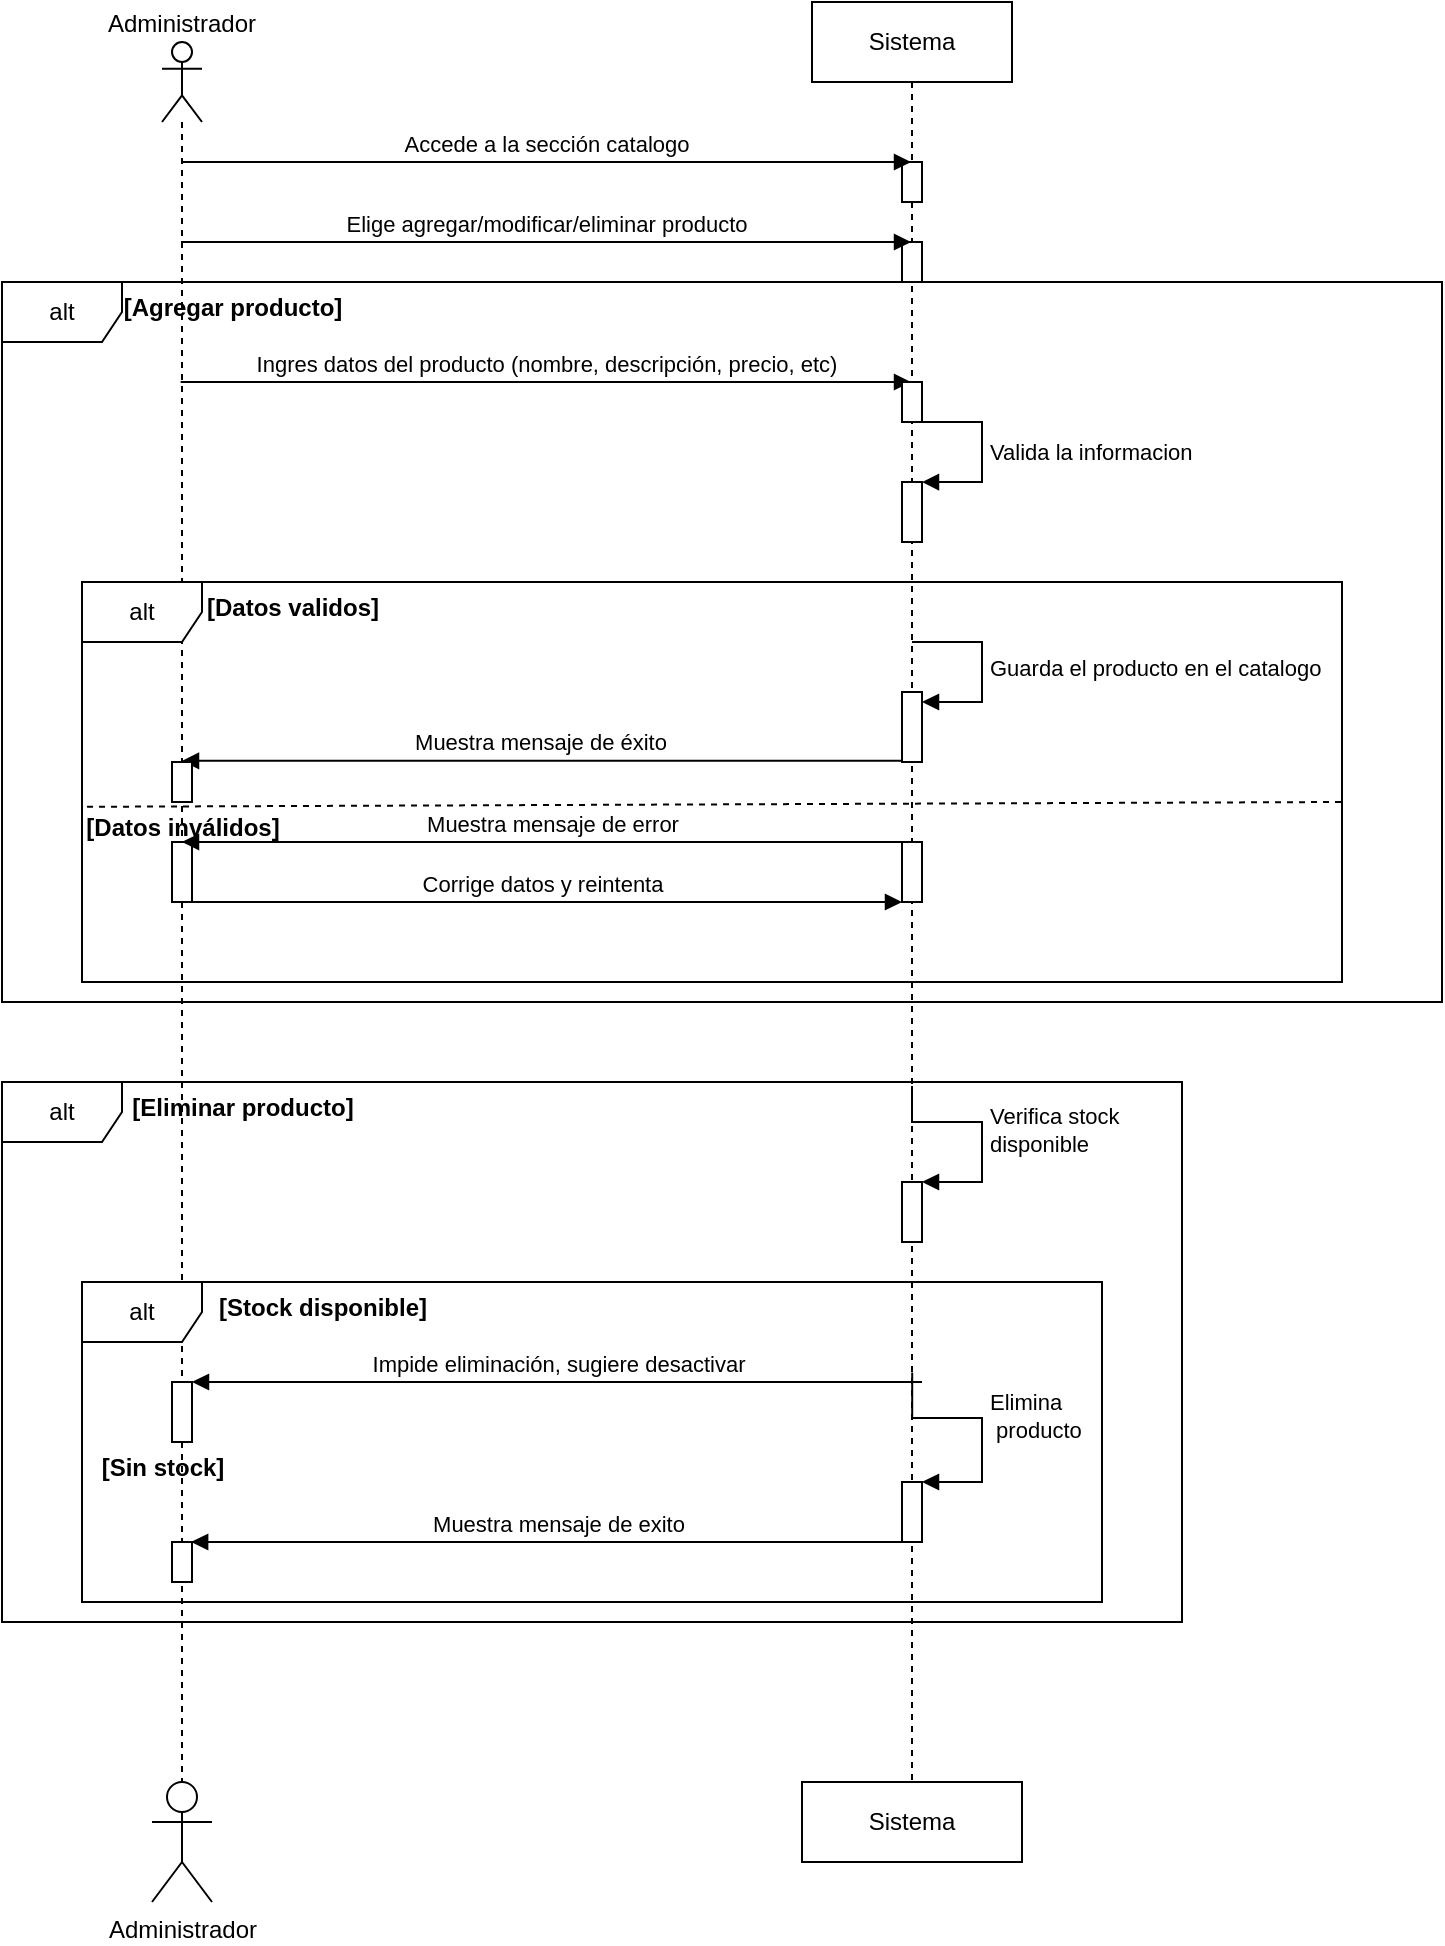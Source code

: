 <mxfile version="26.1.0">
  <diagram name="Page-1" id="2YBvvXClWsGukQMizWep">
    <mxGraphModel grid="1" page="1" gridSize="10" guides="1" tooltips="1" connect="1" arrows="1" fold="1" pageScale="1" pageWidth="850" pageHeight="1100" math="0" shadow="0">
      <root>
        <mxCell id="0" />
        <mxCell id="1" parent="0" />
        <mxCell id="kfOWuWQR7v8aWOptGOJp-2" value="Administrador" style="shape=umlLifeline;perimeter=lifelinePerimeter;whiteSpace=wrap;html=1;container=1;dropTarget=0;collapsible=0;recursiveResize=0;outlineConnect=0;portConstraint=eastwest;newEdgeStyle={&quot;curved&quot;:0,&quot;rounded&quot;:0};participant=umlActor;labelPosition=center;verticalLabelPosition=top;align=center;verticalAlign=bottom;" vertex="1" parent="1">
          <mxGeometry x="170" y="120" width="20" height="870" as="geometry" />
        </mxCell>
        <mxCell id="kfOWuWQR7v8aWOptGOJp-28" value="" style="html=1;points=[[0,0,0,0,5],[0,1,0,0,-5],[1,0,0,0,5],[1,1,0,0,-5]];perimeter=orthogonalPerimeter;outlineConnect=0;targetShapes=umlLifeline;portConstraint=eastwest;newEdgeStyle={&quot;curved&quot;:0,&quot;rounded&quot;:0};" vertex="1" parent="kfOWuWQR7v8aWOptGOJp-2">
          <mxGeometry x="5" y="400" width="10" height="30" as="geometry" />
        </mxCell>
        <mxCell id="kfOWuWQR7v8aWOptGOJp-39" value="" style="html=1;points=[[0,0,0,0,5],[0,1,0,0,-5],[1,0,0,0,5],[1,1,0,0,-5]];perimeter=orthogonalPerimeter;outlineConnect=0;targetShapes=umlLifeline;portConstraint=eastwest;newEdgeStyle={&quot;curved&quot;:0,&quot;rounded&quot;:0};" vertex="1" parent="kfOWuWQR7v8aWOptGOJp-2">
          <mxGeometry x="5" y="750" width="10" height="20" as="geometry" />
        </mxCell>
        <mxCell id="kfOWuWQR7v8aWOptGOJp-3" value="Sistema" style="shape=umlLifeline;perimeter=lifelinePerimeter;whiteSpace=wrap;html=1;container=1;dropTarget=0;collapsible=0;recursiveResize=0;outlineConnect=0;portConstraint=eastwest;newEdgeStyle={&quot;curved&quot;:0,&quot;rounded&quot;:0};" vertex="1" parent="1">
          <mxGeometry x="495" y="100" width="100" height="890" as="geometry" />
        </mxCell>
        <mxCell id="kfOWuWQR7v8aWOptGOJp-24" value="" style="html=1;points=[[0,0,0,0,5],[0,1,0,0,-5],[1,0,0,0,5],[1,1,0,0,-5]];perimeter=orthogonalPerimeter;outlineConnect=0;targetShapes=umlLifeline;portConstraint=eastwest;newEdgeStyle={&quot;curved&quot;:0,&quot;rounded&quot;:0};" vertex="1" parent="kfOWuWQR7v8aWOptGOJp-3">
          <mxGeometry x="45" y="80" width="10" height="20" as="geometry" />
        </mxCell>
        <mxCell id="kfOWuWQR7v8aWOptGOJp-25" value="" style="html=1;points=[[0,0,0,0,5],[0,1,0,0,-5],[1,0,0,0,5],[1,1,0,0,-5]];perimeter=orthogonalPerimeter;outlineConnect=0;targetShapes=umlLifeline;portConstraint=eastwest;newEdgeStyle={&quot;curved&quot;:0,&quot;rounded&quot;:0};" vertex="1" parent="kfOWuWQR7v8aWOptGOJp-3">
          <mxGeometry x="45" y="120" width="10" height="20" as="geometry" />
        </mxCell>
        <mxCell id="kfOWuWQR7v8aWOptGOJp-35" value="" style="html=1;points=[[0,0,0,0,5],[0,1,0,0,-5],[1,0,0,0,5],[1,1,0,0,-5]];perimeter=orthogonalPerimeter;outlineConnect=0;targetShapes=umlLifeline;portConstraint=eastwest;newEdgeStyle={&quot;curved&quot;:0,&quot;rounded&quot;:0};" vertex="1" parent="kfOWuWQR7v8aWOptGOJp-3">
          <mxGeometry x="45" y="740" width="10" height="30" as="geometry" />
        </mxCell>
        <mxCell id="kfOWuWQR7v8aWOptGOJp-36" value="Elimina&lt;div&gt;&amp;nbsp;producto&lt;/div&gt;" style="html=1;align=left;spacingLeft=2;endArrow=block;rounded=0;edgeStyle=orthogonalEdgeStyle;curved=0;rounded=0;exitX=0.501;exitY=0.77;exitDx=0;exitDy=0;exitPerimeter=0;" edge="1" parent="kfOWuWQR7v8aWOptGOJp-3" source="kfOWuWQR7v8aWOptGOJp-3" target="kfOWuWQR7v8aWOptGOJp-35">
          <mxGeometry x="-0.037" relative="1" as="geometry">
            <mxPoint x="55" y="710" as="sourcePoint" />
            <Array as="points">
              <mxPoint x="85" y="708" />
              <mxPoint x="85" y="740" />
            </Array>
            <mxPoint x="60" y="740" as="targetPoint" />
            <mxPoint y="-1" as="offset" />
          </mxGeometry>
        </mxCell>
        <mxCell id="kfOWuWQR7v8aWOptGOJp-4" value="Accede a la sección catalogo" style="html=1;verticalAlign=bottom;endArrow=block;curved=0;rounded=0;" edge="1" parent="1" target="kfOWuWQR7v8aWOptGOJp-3">
          <mxGeometry width="80" relative="1" as="geometry">
            <mxPoint x="179.5" y="180" as="sourcePoint" />
            <mxPoint x="469.5" y="180" as="targetPoint" />
          </mxGeometry>
        </mxCell>
        <mxCell id="kfOWuWQR7v8aWOptGOJp-6" value="Elige agregar/modificar/eliminar producto" style="html=1;verticalAlign=bottom;endArrow=block;curved=0;rounded=0;" edge="1" parent="1" target="kfOWuWQR7v8aWOptGOJp-3">
          <mxGeometry width="80" relative="1" as="geometry">
            <mxPoint x="179.5" y="220" as="sourcePoint" />
            <mxPoint x="509.5" y="220" as="targetPoint" />
          </mxGeometry>
        </mxCell>
        <mxCell id="kfOWuWQR7v8aWOptGOJp-7" value="alt" style="shape=umlFrame;whiteSpace=wrap;html=1;pointerEvents=0;" vertex="1" parent="1">
          <mxGeometry x="90" y="240" width="720" height="360" as="geometry" />
        </mxCell>
        <mxCell id="kfOWuWQR7v8aWOptGOJp-11" value="Ingres datos del producto (nombre, descripción, precio, etc)" style="html=1;verticalAlign=bottom;endArrow=block;curved=0;rounded=0;" edge="1" parent="1">
          <mxGeometry width="80" relative="1" as="geometry">
            <mxPoint x="179.324" y="290.0" as="sourcePoint" />
            <mxPoint x="544.5" y="290.0" as="targetPoint" />
          </mxGeometry>
        </mxCell>
        <mxCell id="kfOWuWQR7v8aWOptGOJp-12" value="" style="html=1;points=[[0,0,0,0,5],[0,1,0,0,-5],[1,0,0,0,5],[1,1,0,0,-5]];perimeter=orthogonalPerimeter;outlineConnect=0;targetShapes=umlLifeline;portConstraint=eastwest;newEdgeStyle={&quot;curved&quot;:0,&quot;rounded&quot;:0};" vertex="1" parent="1">
          <mxGeometry x="540" y="290" width="10" height="20" as="geometry" />
        </mxCell>
        <mxCell id="kfOWuWQR7v8aWOptGOJp-13" value="Valida la informacion" style="html=1;align=left;spacingLeft=2;endArrow=block;rounded=0;edgeStyle=orthogonalEdgeStyle;curved=0;rounded=0;entryX=1;entryY=0.001;entryDx=0;entryDy=0;entryPerimeter=0;" edge="1" parent="1" target="kfOWuWQR7v8aWOptGOJp-14">
          <mxGeometry relative="1" as="geometry">
            <mxPoint x="550" y="309.97" as="sourcePoint" />
            <Array as="points">
              <mxPoint x="580" y="310" />
              <mxPoint x="580" y="340" />
            </Array>
            <mxPoint x="555" y="340.029" as="targetPoint" />
          </mxGeometry>
        </mxCell>
        <mxCell id="kfOWuWQR7v8aWOptGOJp-14" value="" style="html=1;points=[[0,0,0,0,5],[0,1,0,0,-5],[1,0,0,0,5],[1,1,0,0,-5]];perimeter=orthogonalPerimeter;outlineConnect=0;targetShapes=umlLifeline;portConstraint=eastwest;newEdgeStyle={&quot;curved&quot;:0,&quot;rounded&quot;:0};" vertex="1" parent="1">
          <mxGeometry x="540" y="340" width="10" height="30" as="geometry" />
        </mxCell>
        <mxCell id="kfOWuWQR7v8aWOptGOJp-15" value="alt" style="shape=umlFrame;whiteSpace=wrap;html=1;pointerEvents=0;" vertex="1" parent="1">
          <mxGeometry x="130" y="390" width="630" height="200" as="geometry" />
        </mxCell>
        <mxCell id="kfOWuWQR7v8aWOptGOJp-18" value="Muestra mensaje de éxito" style="html=1;verticalAlign=bottom;endArrow=block;curved=0;rounded=0;" edge="1" parent="1">
          <mxGeometry x="0.027" width="80" relative="1" as="geometry">
            <mxPoint x="550" y="479.41" as="sourcePoint" />
            <mxPoint x="180" y="479.41" as="targetPoint" />
            <mxPoint x="-1" as="offset" />
          </mxGeometry>
        </mxCell>
        <mxCell id="kfOWuWQR7v8aWOptGOJp-19" value="" style="endArrow=none;dashed=1;html=1;rounded=0;entryX=1.002;entryY=0.491;entryDx=0;entryDy=0;entryPerimeter=0;exitX=0.004;exitY=0.562;exitDx=0;exitDy=0;exitPerimeter=0;" edge="1" parent="1" source="kfOWuWQR7v8aWOptGOJp-15">
          <mxGeometry width="50" height="50" relative="1" as="geometry">
            <mxPoint x="173.77" y="501.86" as="sourcePoint" />
            <mxPoint x="760" y="500.0" as="targetPoint" />
          </mxGeometry>
        </mxCell>
        <mxCell id="kfOWuWQR7v8aWOptGOJp-20" value="Muestra mensaje de error" style="html=1;verticalAlign=bottom;endArrow=block;curved=0;rounded=0;" edge="1" parent="1" target="kfOWuWQR7v8aWOptGOJp-2">
          <mxGeometry width="80" relative="1" as="geometry">
            <mxPoint x="550" y="520" as="sourcePoint" />
            <mxPoint x="210.004" y="520.0" as="targetPoint" />
          </mxGeometry>
        </mxCell>
        <mxCell id="kfOWuWQR7v8aWOptGOJp-21" value="Corrige datos y reintenta" style="html=1;verticalAlign=bottom;endArrow=block;curved=0;rounded=0;" edge="1" parent="1">
          <mxGeometry x="0.014" width="80" relative="1" as="geometry">
            <mxPoint x="174.824" y="550.0" as="sourcePoint" />
            <mxPoint x="540" y="550.0" as="targetPoint" />
            <mxPoint as="offset" />
          </mxGeometry>
        </mxCell>
        <mxCell id="kfOWuWQR7v8aWOptGOJp-22" value="" style="html=1;points=[[0,0,0,0,5],[0,1,0,0,-5],[1,0,0,0,5],[1,1,0,0,-5]];perimeter=orthogonalPerimeter;outlineConnect=0;targetShapes=umlLifeline;portConstraint=eastwest;newEdgeStyle={&quot;curved&quot;:0,&quot;rounded&quot;:0};" vertex="1" parent="1">
          <mxGeometry x="540" y="445" width="10" height="35" as="geometry" />
        </mxCell>
        <mxCell id="kfOWuWQR7v8aWOptGOJp-23" value="Guarda el producto en el catalogo" style="html=1;align=left;spacingLeft=2;endArrow=block;rounded=0;edgeStyle=orthogonalEdgeStyle;curved=0;rounded=0;entryX=1;entryY=0;entryDx=0;entryDy=5;entryPerimeter=0;" edge="1" parent="1" target="kfOWuWQR7v8aWOptGOJp-22">
          <mxGeometry relative="1" as="geometry">
            <mxPoint x="545" y="420" as="sourcePoint" />
            <Array as="points">
              <mxPoint x="580" y="420" />
              <mxPoint x="580" y="450" />
            </Array>
            <mxPoint x="555" y="450.029" as="targetPoint" />
          </mxGeometry>
        </mxCell>
        <mxCell id="kfOWuWQR7v8aWOptGOJp-26" value="" style="html=1;points=[[0,0,0,0,5],[0,1,0,0,-5],[1,0,0,0,5],[1,1,0,0,-5]];perimeter=orthogonalPerimeter;outlineConnect=0;targetShapes=umlLifeline;portConstraint=eastwest;newEdgeStyle={&quot;curved&quot;:0,&quot;rounded&quot;:0};" vertex="1" parent="1">
          <mxGeometry x="175" y="480" width="10" height="20" as="geometry" />
        </mxCell>
        <mxCell id="kfOWuWQR7v8aWOptGOJp-29" value="" style="html=1;points=[[0,0,0,0,5],[0,1,0,0,-5],[1,0,0,0,5],[1,1,0,0,-5]];perimeter=orthogonalPerimeter;outlineConnect=0;targetShapes=umlLifeline;portConstraint=eastwest;newEdgeStyle={&quot;curved&quot;:0,&quot;rounded&quot;:0};" vertex="1" parent="1">
          <mxGeometry x="540" y="520" width="10" height="30" as="geometry" />
        </mxCell>
        <mxCell id="kfOWuWQR7v8aWOptGOJp-30" value="alt" style="shape=umlFrame;whiteSpace=wrap;html=1;pointerEvents=0;" vertex="1" parent="1">
          <mxGeometry x="90" y="640" width="590" height="270" as="geometry" />
        </mxCell>
        <mxCell id="kfOWuWQR7v8aWOptGOJp-31" value="" style="html=1;points=[[0,0,0,0,5],[0,1,0,0,-5],[1,0,0,0,5],[1,1,0,0,-5]];perimeter=orthogonalPerimeter;outlineConnect=0;targetShapes=umlLifeline;portConstraint=eastwest;newEdgeStyle={&quot;curved&quot;:0,&quot;rounded&quot;:0};" vertex="1" parent="1">
          <mxGeometry x="540" y="690" width="10" height="30" as="geometry" />
        </mxCell>
        <mxCell id="kfOWuWQR7v8aWOptGOJp-32" value="Verifica stock&amp;nbsp;&lt;div&gt;disponible&lt;/div&gt;" style="html=1;align=left;spacingLeft=2;endArrow=block;rounded=0;edgeStyle=orthogonalEdgeStyle;curved=0;rounded=0;exitX=0.5;exitY=0.609;exitDx=0;exitDy=0;exitPerimeter=0;" edge="1" parent="1" source="kfOWuWQR7v8aWOptGOJp-3" target="kfOWuWQR7v8aWOptGOJp-31">
          <mxGeometry relative="1" as="geometry">
            <mxPoint x="550" y="660" as="sourcePoint" />
            <Array as="points">
              <mxPoint x="580" y="660" />
              <mxPoint x="580" y="690" />
            </Array>
            <mxPoint x="555" y="690.0" as="targetPoint" />
          </mxGeometry>
        </mxCell>
        <mxCell id="kfOWuWQR7v8aWOptGOJp-33" value="alt" style="shape=umlFrame;whiteSpace=wrap;html=1;pointerEvents=0;" vertex="1" parent="1">
          <mxGeometry x="130" y="740" width="510" height="160" as="geometry" />
        </mxCell>
        <mxCell id="kfOWuWQR7v8aWOptGOJp-34" value="Impide eliminación, sugiere desactivar" style="html=1;verticalAlign=bottom;endArrow=block;curved=0;rounded=0;" edge="1" parent="1">
          <mxGeometry width="80" relative="1" as="geometry">
            <mxPoint x="550" y="790" as="sourcePoint" />
            <mxPoint x="185" y="790" as="targetPoint" />
          </mxGeometry>
        </mxCell>
        <mxCell id="kfOWuWQR7v8aWOptGOJp-37" value="Muestra mensaje de exito" style="html=1;verticalAlign=bottom;endArrow=block;curved=0;rounded=0;" edge="1" parent="1">
          <mxGeometry width="80" relative="1" as="geometry">
            <mxPoint x="550" y="870.0" as="sourcePoint" />
            <mxPoint x="184.571" y="870.0" as="targetPoint" />
          </mxGeometry>
        </mxCell>
        <mxCell id="kfOWuWQR7v8aWOptGOJp-38" value="" style="html=1;points=[[0,0,0,0,5],[0,1,0,0,-5],[1,0,0,0,5],[1,1,0,0,-5]];perimeter=orthogonalPerimeter;outlineConnect=0;targetShapes=umlLifeline;portConstraint=eastwest;newEdgeStyle={&quot;curved&quot;:0,&quot;rounded&quot;:0};" vertex="1" parent="1">
          <mxGeometry x="175" y="790" width="10" height="30" as="geometry" />
        </mxCell>
        <mxCell id="kfOWuWQR7v8aWOptGOJp-40" value="Administrador" style="shape=umlActor;verticalLabelPosition=bottom;verticalAlign=top;html=1;" vertex="1" parent="1">
          <mxGeometry x="165" y="990" width="30" height="60" as="geometry" />
        </mxCell>
        <mxCell id="kfOWuWQR7v8aWOptGOJp-41" value="Sistema" style="html=1;whiteSpace=wrap;" vertex="1" parent="1">
          <mxGeometry x="490" y="990" width="110" height="40" as="geometry" />
        </mxCell>
        <mxCell id="kfOWuWQR7v8aWOptGOJp-42" value="[Agregar producto]" style="text;align=center;fontStyle=1;verticalAlign=middle;spacingLeft=3;spacingRight=3;strokeColor=none;rotatable=0;points=[[0,0.5],[1,0.5]];portConstraint=eastwest;html=1;" vertex="1" parent="1">
          <mxGeometry x="165" y="240" width="80" height="26" as="geometry" />
        </mxCell>
        <mxCell id="kfOWuWQR7v8aWOptGOJp-43" value="[Datos validos]" style="text;align=center;fontStyle=1;verticalAlign=middle;spacingLeft=3;spacingRight=3;strokeColor=none;rotatable=0;points=[[0,0.5],[1,0.5]];portConstraint=eastwest;html=1;" vertex="1" parent="1">
          <mxGeometry x="195" y="390" width="80" height="26" as="geometry" />
        </mxCell>
        <mxCell id="kfOWuWQR7v8aWOptGOJp-44" value="[Datos inválidos]" style="text;align=center;fontStyle=1;verticalAlign=middle;spacingLeft=3;spacingRight=3;strokeColor=none;rotatable=0;points=[[0,0.5],[1,0.5]];portConstraint=eastwest;html=1;" vertex="1" parent="1">
          <mxGeometry x="140" y="500" width="80" height="26" as="geometry" />
        </mxCell>
        <mxCell id="kfOWuWQR7v8aWOptGOJp-45" value="[Eliminar producto]" style="text;align=center;fontStyle=1;verticalAlign=middle;spacingLeft=3;spacingRight=3;strokeColor=none;rotatable=0;points=[[0,0.5],[1,0.5]];portConstraint=eastwest;html=1;" vertex="1" parent="1">
          <mxGeometry x="170" y="640" width="80" height="26" as="geometry" />
        </mxCell>
        <mxCell id="kfOWuWQR7v8aWOptGOJp-46" value="[Stock disponible]" style="text;align=center;fontStyle=1;verticalAlign=middle;spacingLeft=3;spacingRight=3;strokeColor=none;rotatable=0;points=[[0,0.5],[1,0.5]];portConstraint=eastwest;html=1;" vertex="1" parent="1">
          <mxGeometry x="210" y="740" width="80" height="26" as="geometry" />
        </mxCell>
        <mxCell id="kfOWuWQR7v8aWOptGOJp-47" value="[Sin stock]" style="text;align=center;fontStyle=1;verticalAlign=middle;spacingLeft=3;spacingRight=3;strokeColor=none;rotatable=0;points=[[0,0.5],[1,0.5]];portConstraint=eastwest;html=1;" vertex="1" parent="1">
          <mxGeometry x="130" y="820" width="80" height="26" as="geometry" />
        </mxCell>
      </root>
    </mxGraphModel>
  </diagram>
</mxfile>
